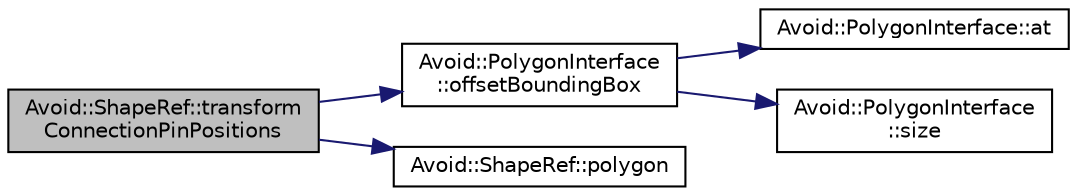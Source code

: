 digraph "Avoid::ShapeRef::transformConnectionPinPositions"
{
  edge [fontname="Helvetica",fontsize="10",labelfontname="Helvetica",labelfontsize="10"];
  node [fontname="Helvetica",fontsize="10",shape=record];
  rankdir="LR";
  Node1 [label="Avoid::ShapeRef::transform\lConnectionPinPositions",height=0.2,width=0.4,color="black", fillcolor="grey75", style="filled", fontcolor="black"];
  Node1 -> Node2 [color="midnightblue",fontsize="10",style="solid",fontname="Helvetica"];
  Node2 [label="Avoid::PolygonInterface\l::offsetBoundingBox",height=0.2,width=0.4,color="black", fillcolor="white", style="filled",URL="$classAvoid_1_1PolygonInterface.html#af92b37a9eddfc22618faf49f74aa0df7",tooltip="Returns the bounding rectangle that contains this polygon with optionally some buffer space around it..."];
  Node2 -> Node3 [color="midnightblue",fontsize="10",style="solid",fontname="Helvetica"];
  Node3 [label="Avoid::PolygonInterface::at",height=0.2,width=0.4,color="black", fillcolor="white", style="filled",URL="$classAvoid_1_1PolygonInterface.html#a951dedf93a692fc9dccdada741d9ebe5",tooltip="Returns a specific point in the polygon. "];
  Node2 -> Node4 [color="midnightblue",fontsize="10",style="solid",fontname="Helvetica"];
  Node4 [label="Avoid::PolygonInterface\l::size",height=0.2,width=0.4,color="black", fillcolor="white", style="filled",URL="$classAvoid_1_1PolygonInterface.html#ab191f5c82a665cc074576bae9f304e8d",tooltip="Returns the number of points in this polygon. "];
  Node1 -> Node5 [color="midnightblue",fontsize="10",style="solid",fontname="Helvetica"];
  Node5 [label="Avoid::ShapeRef::polygon",height=0.2,width=0.4,color="black", fillcolor="white", style="filled",URL="$classAvoid_1_1ShapeRef.html#a7fc77a8dfd21e19d911266258253c429",tooltip="Returns a reference to the polygon boundary of this shape. "];
}

